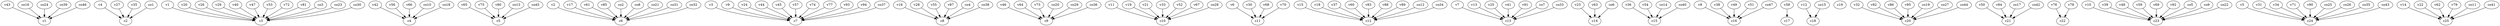 strict digraph  {
c1;
c2;
c3;
c4;
c5;
c6;
c7;
c8;
c9;
c10;
c11;
c12;
c13;
c14;
c15;
c16;
c17;
c18;
c19;
c20;
c21;
c22;
c23;
c24;
c25;
v1;
v2;
v3;
v4;
v5;
v6;
v7;
v8;
v9;
v10;
v11;
v12;
v13;
v14;
v15;
v16;
v17;
v18;
v19;
v20;
v21;
v22;
v23;
v24;
v25;
v26;
v27;
v28;
v29;
v30;
v31;
v32;
v33;
v34;
v35;
v36;
v37;
v38;
v39;
v40;
v41;
v42;
v43;
v44;
v45;
v46;
v47;
v48;
v49;
v50;
v51;
v52;
v53;
v54;
v55;
v56;
v57;
v58;
v59;
v60;
v61;
v62;
v63;
v64;
v65;
v66;
v67;
v68;
v69;
v70;
v71;
v72;
v73;
v74;
v75;
v76;
v77;
v78;
v79;
v80;
v81;
v82;
v83;
v84;
v85;
v86;
v87;
v88;
v89;
v90;
v91;
v92;
v93;
v94;
v95;
co1;
co2;
co3;
co4;
co5;
co6;
co7;
co8;
co9;
co10;
co11;
co12;
co13;
co14;
co15;
co16;
co17;
co18;
co19;
co20;
co21;
co22;
co23;
co24;
co25;
co26;
co27;
co28;
co29;
co30;
co31;
co32;
co33;
co34;
co35;
co36;
co37;
co38;
co39;
co40;
co41;
co42;
co43;
co44;
co45;
co46;
co47;
v1 -> c3  [weight=1];
v2 -> c6  [weight=1];
v3 -> c7  [weight=1];
v4 -> c2  [weight=1];
v5 -> c24  [weight=1];
v6 -> c11  [weight=1];
v7 -> c13  [weight=1];
v8 -> c16  [weight=1];
v9 -> c7  [weight=1];
v10 -> c23  [weight=1];
v11 -> c10  [weight=1];
v12 -> c18  [weight=1];
v13 -> c13  [weight=1];
v14 -> c25  [weight=1];
v15 -> c12  [weight=1];
v16 -> c8  [weight=1];
v17 -> c6  [weight=1];
v18 -> c12  [weight=1];
v19 -> c10  [weight=1];
v20 -> c3  [weight=1];
v21 -> c10  [weight=1];
v22 -> c25  [weight=1];
v23 -> c14  [weight=1];
v24 -> c7  [weight=1];
v25 -> c13  [weight=1];
v26 -> c3  [weight=1];
v27 -> c2  [weight=1];
v28 -> c8  [weight=1];
v29 -> c3  [weight=1];
v30 -> c11  [weight=1];
v31 -> c24  [weight=1];
v32 -> c20  [weight=1];
v33 -> c10  [weight=1];
v34 -> c24  [weight=1];
v35 -> c2  [weight=1];
v36 -> c15  [weight=1];
v37 -> c12  [weight=1];
v38 -> c16  [weight=1];
v39 -> c23  [weight=1];
v40 -> c3  [weight=1];
v41 -> c13  [weight=1];
v42 -> c4  [weight=1];
v43 -> c1  [weight=1];
v44 -> c7  [weight=1];
v45 -> c7  [weight=1];
v46 -> c9  [weight=1];
v47 -> c3  [weight=1];
v48 -> c23  [weight=1];
v49 -> c16  [weight=1];
v50 -> c21  [weight=1];
v51 -> c16  [weight=1];
v52 -> c10  [weight=1];
v53 -> c3  [weight=1];
v54 -> c15  [weight=1];
v55 -> c8  [weight=1];
v56 -> c4  [weight=1];
v57 -> c7  [weight=1];
v58 -> c17  [weight=1];
v59 -> c23  [weight=1];
v60 -> c12  [weight=1];
v61 -> c6  [weight=1];
v62 -> c25  [weight=1];
v63 -> c14  [weight=1];
v64 -> c9  [weight=1];
v65 -> c5  [weight=1];
v66 -> c4  [weight=1];
v67 -> c10  [weight=1];
v68 -> c11  [weight=1];
v69 -> c23  [weight=1];
v70 -> c11  [weight=1];
v71 -> c24  [weight=1];
v72 -> c3  [weight=1];
v73 -> c9  [weight=1];
v74 -> c7  [weight=1];
v75 -> c5  [weight=1];
v76 -> c22  [weight=1];
v77 -> c7  [weight=1];
v78 -> c22  [weight=1];
v79 -> c25  [weight=1];
v80 -> c5  [weight=1];
v81 -> c3  [weight=1];
v82 -> c20  [weight=1];
v83 -> c12  [weight=1];
v84 -> c21  [weight=1];
v85 -> c6  [weight=1];
v86 -> c20  [weight=1];
v87 -> c8  [weight=1];
v88 -> c12  [weight=1];
v89 -> c12  [weight=1];
v90 -> c24  [weight=1];
v91 -> c13  [weight=1];
v92 -> c23  [weight=1];
v93 -> c7  [weight=1];
v94 -> c7  [weight=1];
v95 -> c20  [weight=1];
co1 -> c2  [weight=1];
co2 -> c6  [weight=1];
co3 -> c3  [weight=1];
co4 -> c8  [weight=1];
co5 -> c23  [weight=1];
co6 -> c14  [weight=1];
co7 -> c13  [weight=1];
co8 -> c6  [weight=1];
co9 -> c23  [weight=1];
co10 -> c4  [weight=1];
co11 -> c25  [weight=1];
co12 -> c12  [weight=1];
co13 -> c5  [weight=1];
co14 -> c15  [weight=1];
co15 -> c18  [weight=1];
co16 -> c1  [weight=1];
co17 -> c21  [weight=1];
co18 -> c4  [weight=1];
co19 -> c20  [weight=1];
co20 -> c9  [weight=1];
co21 -> c6  [weight=1];
co22 -> c23  [weight=1];
co23 -> c3  [weight=1];
co24 -> c1  [weight=1];
co25 -> c24  [weight=1];
co26 -> c24  [weight=1];
co27 -> c20  [weight=1];
co28 -> c10  [weight=1];
co29 -> c9  [weight=1];
co30 -> c3  [weight=1];
co31 -> c6  [weight=1];
co32 -> c6  [weight=1];
co33 -> c13  [weight=1];
co34 -> c12  [weight=1];
co35 -> c24  [weight=1];
co36 -> c9  [weight=1];
co37 -> c7  [weight=1];
co38 -> c8  [weight=1];
co39 -> c1  [weight=1];
co40 -> c15  [weight=1];
co41 -> c25  [weight=1];
co42 -> c21  [weight=1];
co43 -> c24  [weight=1];
co44 -> c20  [weight=1];
co45 -> c5  [weight=1];
co46 -> c1  [weight=1];
co47 -> c16  [weight=1];
}
